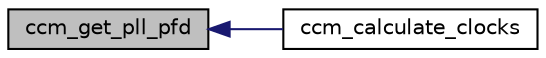 digraph "ccm_get_pll_pfd"
{
  edge [fontname="Helvetica",fontsize="10",labelfontname="Helvetica",labelfontsize="10"];
  node [fontname="Helvetica",fontsize="10",shape=record];
  rankdir="LR";
  Node1 [label="ccm_get_pll_pfd",height=0.2,width=0.4,color="black", fillcolor="grey75", style="filled", fontcolor="black"];
  Node1 -> Node2 [dir="back",color="midnightblue",fontsize="10",style="solid",fontname="Helvetica"];
  Node2 [label="ccm_calculate_clocks",height=0.2,width=0.4,color="black", fillcolor="white", style="filled",URL="$group__ccm__file.html#gaf646e29cb4a268281221cc36abcf2bca",tooltip="Calculate clocks. "];
}
